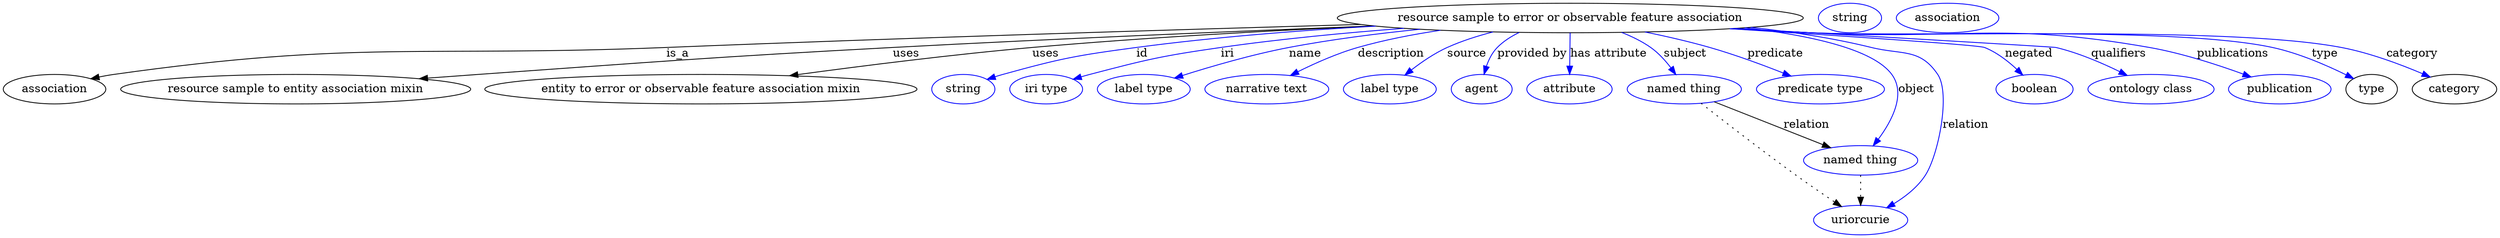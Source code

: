 digraph {
	graph [bb="0,0,3038.7,283"];
	node [label="\N"];
	"resource sample to error or observable feature association"	[height=0.5,
		label="resource sample to error or observable feature association",
		pos="1910.4,265",
		width=7.8896];
	association	[height=0.5,
		pos="62.394,178",
		width=1.7332];
	"resource sample to error or observable feature association" -> association	[label=is_a,
		lp="822.39,221.5",
		pos="e,106.71,190.8 1654.8,257.13 1431.5,250.82 1098.4,240.7 808.39,229 508.72,216.91 431.36,237.97 134.39,196 128.61,195.18 122.61,194.12 \
116.65,192.92"];
	"resource sample to entity association mixin"	[height=0.5,
		pos="356.39,178",
		width=5.9217];
	"resource sample to error or observable feature association" -> "resource sample to entity association mixin"	[label=uses,
		lp="1100.9,221.5",
		pos="e,507.14,190.77 1670.9,255.29 1505.9,248.94 1281.8,239.62 1084.4,229 859.35,216.9 803.2,211.94 578.39,196 558.6,194.6 537.81,193.07 \
517.23,191.53"];
	"entity to error or observable feature association mixin"	[height=0.5,
		pos="850.39,178",
		width=7.3119];
	"resource sample to error or observable feature association" -> "entity to error or observable feature association mixin"	[label=uses,
		lp="1270.9,221.5",
		pos="e,958.63,194.48 1671.4,255.26 1546.9,249.7 1392.3,241.2 1254.4,229 1158,220.48 1049.2,206.77 968.79,195.86"];
	id	[color=blue,
		height=0.5,
		label=string,
		pos="1170.4,178",
		width=1.0652];
	"resource sample to error or observable feature association" -> id	[color=blue,
		label=id,
		lp="1388.4,221.5",
		pos="e,1199.4,190 1673.1,255.07 1581.6,249.86 1476.4,241.7 1381.4,229 1308.1,219.2 1289.6,215.72 1218.4,196 1215.3,195.14 1212.1,194.18 \
1208.9,193.16",
		style=solid];
	iri	[color=blue,
		height=0.5,
		label="iri type",
		pos="1271.4,178",
		width=1.2277];
	"resource sample to error or observable feature association" -> iri	[color=blue,
		label=iri,
		lp="1492.4,221.5",
		pos="e,1304.3,190.16 1707.5,252.38 1636.7,246.99 1556.8,239.41 1484.4,229 1412.5,218.67 1394.6,214.45 1324.4,196 1321,195.11 1317.5,194.14 \
1314.1,193.12",
		style=solid];
	name	[color=blue,
		height=0.5,
		label="label type",
		pos="1390.4,178",
		width=1.5707];
	"resource sample to error or observable feature association" -> name	[color=blue,
		label=name,
		lp="1587.4,221.5",
		pos="e,1427.9,191.65 1727.1,251.23 1675.2,246.01 1618.8,238.81 1567.4,229 1522.7,220.47 1472.9,205.93 1437.5,194.72",
		style=solid];
	description	[color=blue,
		height=0.5,
		label="narrative text",
		pos="1540.4,178",
		width=2.0943];
	"resource sample to error or observable feature association" -> description	[color=blue,
		label=description,
		lp="1691.9,221.5",
		pos="e,1569.2,194.76 1752.1,249.99 1718.5,244.97 1683.5,238.18 1651.4,229 1626.2,221.79 1599.4,209.83 1578.4,199.42",
		style=solid];
	source	[color=blue,
		height=0.5,
		label="label type",
		pos="1690.4,178",
		width=1.5707];
	"resource sample to error or observable feature association" -> source	[color=blue,
		label=source,
		lp="1784.4,221.5",
		pos="e,1708.8,195.19 1816.1,247.94 1797.2,243.09 1777.8,236.88 1760.4,229 1744.9,222 1729.4,211.35 1716.9,201.67",
		style=solid];
	"provided by"	[color=blue,
		height=0.5,
		label=agent,
		pos="1802.4,178",
		width=1.0291];
	"resource sample to error or observable feature association" -> "provided by"	[color=blue,
		label="provided by",
		lp="1863.9,221.5",
		pos="e,1805.3,196.21 1847.9,247.22 1838.2,242.52 1828.9,236.56 1821.4,229 1815.2,222.71 1811,214.18 1808.1,205.94",
		style=solid];
	"has attribute"	[color=blue,
		height=0.5,
		label=attribute,
		pos="1909.4,178",
		width=1.4443];
	"resource sample to error or observable feature association" -> "has attribute"	[color=blue,
		label="has attribute",
		lp="1957.4,221.5",
		pos="e,1909.6,196.18 1910.2,246.8 1910.1,235.16 1909.9,219.55 1909.7,206.24",
		style=solid];
	subject	[color=blue,
		height=0.5,
		label="named thing",
		pos="2049.4,178",
		width=1.9318];
	"resource sample to error or observable feature association" -> subject	[color=blue,
		label=subject,
		lp="2050.4,221.5",
		pos="e,2039,195.87 1973,247.35 1985.4,242.53 1997.8,236.49 2008.4,229 2017.9,222.34 2026.3,212.94 2033.1,204.08",
		style=solid];
	predicate	[color=blue,
		height=0.5,
		label="predicate type",
		pos="2215.4,178",
		width=2.1665];
	"resource sample to error or observable feature association" -> predicate	[color=blue,
		label=predicate,
		lp="2160.4,221.5",
		pos="e,2179.5,193.99 2001.4,247.9 2027.2,242.64 2055,236.26 2080.4,229 2110.8,220.31 2144,208.01 2170,197.79",
		style=solid];
	object	[color=blue,
		height=0.5,
		label="named thing",
		pos="2264.4,91",
		width=1.9318];
	"resource sample to error or observable feature association" -> object	[color=blue,
		label=object,
		lp="2332.4,178",
		pos="e,2279.7,108.87 2123.2,253.07 2202.9,243.87 2279.7,226.97 2302.4,196 2319.9,172.07 2302.5,139.2 2285.9,116.87",
		style=solid];
	relation	[color=blue,
		height=0.5,
		label=uriorcurie,
		pos="2264.4,18",
		width=1.5887];
	"resource sample to error or observable feature association" -> relation	[color=blue,
		label=relation,
		lp="2392.4,134.5",
		pos="e,2296.1,33.008 2130.5,253.54 2179.3,248.31 2230.5,240.53 2277.4,229 2315.1,219.72 2336.7,228.26 2358.4,196 2374.1,172.58 2359.3,\
97.743 2343.4,73 2334,58.415 2319.2,46.748 2304.9,38.044",
		style=solid];
	negated	[color=blue,
		height=0.5,
		label=boolean,
		pos="2476.4,178",
		width=1.2999];
	"resource sample to error or observable feature association" -> negated	[color=blue,
		label=negated,
		lp="2469.4,221.5",
		pos="e,2462.1,195.16 2104.8,251.87 2243.9,242.98 2407.9,231.97 2415.4,229 2430.1,223.15 2444,212.35 2454.8,202.28",
		style=solid];
	qualifiers	[color=blue,
		height=0.5,
		label="ontology class",
		pos="2617.4,178",
		width=2.1304];
	"resource sample to error or observable feature association" -> qualifiers	[color=blue,
		label=qualifiers,
		lp="2578.9,221.5",
		pos="e,2588.6,194.91 2111.8,252.3 2282.4,242.35 2500,229.58 2502.4,229 2529.3,222.58 2557.7,210.24 2579.6,199.43",
		style=solid];
	publications	[color=blue,
		height=0.5,
		label=publication,
		pos="2774.4,178",
		width=1.7332];
	"resource sample to error or observable feature association" -> publications	[color=blue,
		label=publications,
		lp="2718.4,221.5",
		pos="e,2739.3,193.05 2109,252.09 2140.5,250.31 2172.9,248.55 2203.4,247 2386.9,237.68 2435.5,260.99 2616.4,229 2655.5,222.08 2698.4,208.09 \
2729.6,196.66",
		style=solid];
	type	[height=0.5,
		pos="2886.4,178",
		width=0.86659];
	"resource sample to error or observable feature association" -> type	[color=blue,
		label=type,
		lp="2830.4,221.5",
		pos="e,2864.6,190.92 2106.2,251.93 2138.6,250.14 2172,248.41 2203.4,247 2328.4,241.37 2644.1,255.51 2766.4,229 2798,222.15 2831.8,207.31 \
2855.5,195.57",
		style=solid];
	category	[height=0.5,
		pos="2987.4,178",
		width=1.4263];
	"resource sample to error or observable feature association" -> category	[color=blue,
		label=category,
		lp="2935.9,221.5",
		pos="e,2958,192.88 2105,251.89 2137.8,250.08 2171.6,248.37 2203.4,247 2347.1,240.83 2709.1,256.01 2850.4,229 2884.6,222.46 2921.6,208.5 \
2948.5,196.99",
		style=solid];
	subject -> object	[label=relation,
		lp="2198.4,134.5",
		pos="e,2227.7,106.49 2085.9,162.58 2122.4,148.14 2178.7,125.87 2218.3,110.22"];
	subject -> relation	[pos="e,2241,34.51 2069.9,160.8 2096.3,140.04 2143.7,103.14 2185.4,73 2200.7,61.953 2217.9,50.092 2232.4,40.308",
		style=dotted];
	object -> relation	[pos="e,2264.4,36.029 2264.4,72.813 2264.4,64.789 2264.4,55.047 2264.4,46.069",
		style=dotted];
	association_type	[color=blue,
		height=0.5,
		label=string,
		pos="2250.4,265",
		width=1.0652];
	association_category	[color=blue,
		height=0.5,
		label=association,
		pos="2369.4,265",
		width=1.7332];
}
